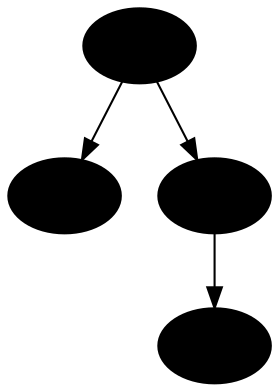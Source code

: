 digraph DotGraph
{
    Node1 [shape="ellipse", color="black", fontcolor="black", fillcolor="black", style="filled", weight="1", label="10"];
    Node3 [shape="ellipse", color="black", fontcolor="black", fillcolor="black", style="filled", weight="1", label="7"];
    Node1 -> Node3 [color="black", style="solid", weight="1", label=""];
    Node4 [shape="ellipse", color="black", fontcolor="black", fillcolor="black", style="filled", weight="1", label="15"];
    Node10 [shape="ellipse", color="black", fontcolor="black", fillcolor="black", style="filled", weight="1", label="20"];
    Node4 -> Node10 [color="black", style="solid", weight="1", label=""];
    Node1 -> Node4 [color="black", style="solid", weight="1", label=""];
}
